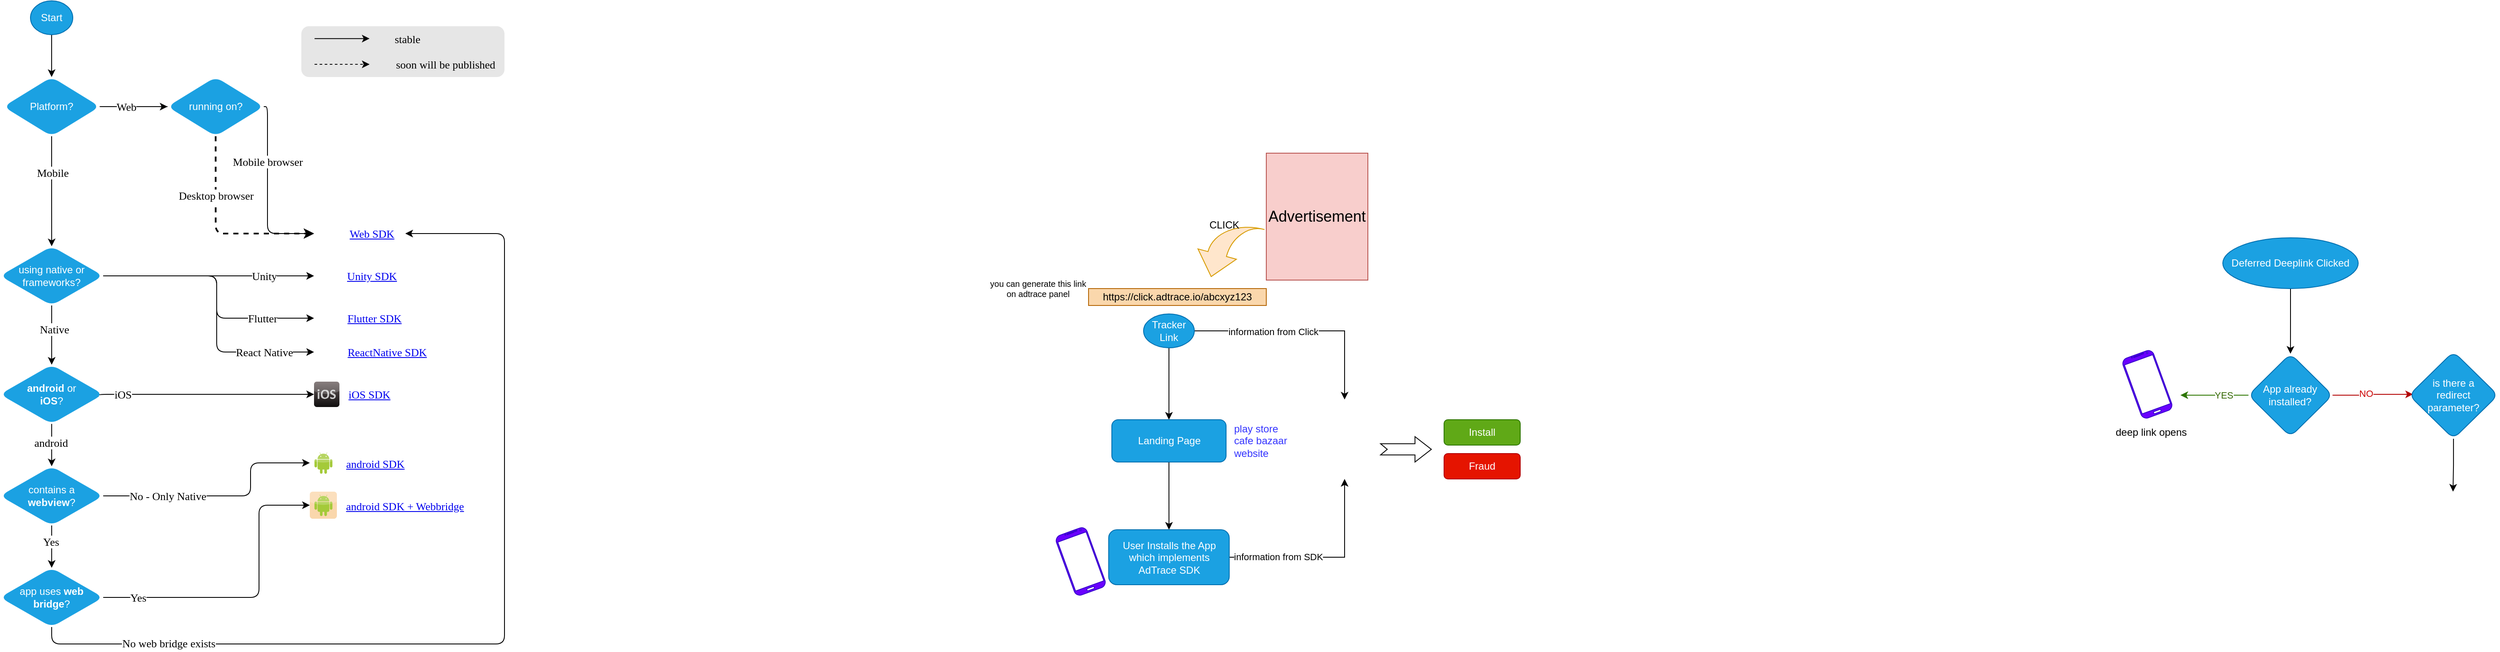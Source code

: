 <mxfile version="20.2.6" type="github">
  <diagram id="rmzOahfYlKzAROvoxuqg" name="Page-1">
    <mxGraphModel dx="1352" dy="767" grid="1" gridSize="10" guides="1" tooltips="1" connect="1" arrows="1" fold="1" page="1" pageScale="1" pageWidth="850" pageHeight="1100" math="0" shadow="0">
      <root>
        <mxCell id="0" />
        <mxCell id="1" parent="0" />
        <mxCell id="IYTiLEhlw6lP6kUkybA1-132" value="" style="rounded=1;whiteSpace=wrap;html=1;sketch=0;fontFamily=Garamond;fontSize=13;fillColor=#E6E6E6;strokeColor=none;" parent="1" vertex="1">
          <mxGeometry x="730" y="110" width="240" height="60" as="geometry" />
        </mxCell>
        <mxCell id="IYTiLEhlw6lP6kUkybA1-131" value="soon will be published" style="text;html=1;align=center;verticalAlign=middle;resizable=0;points=[];autosize=1;strokeColor=none;fillColor=none;fontSize=13;fontFamily=Garamond;" parent="1" vertex="1">
          <mxGeometry x="830" y="140" width="140" height="30" as="geometry" />
        </mxCell>
        <mxCell id="IYTiLEhlw6lP6kUkybA1-4" value="" style="edgeStyle=orthogonalEdgeStyle;rounded=0;orthogonalLoop=1;jettySize=auto;html=1;" parent="1" source="IYTiLEhlw6lP6kUkybA1-2" target="IYTiLEhlw6lP6kUkybA1-3" edge="1">
          <mxGeometry relative="1" as="geometry" />
        </mxCell>
        <mxCell id="IYTiLEhlw6lP6kUkybA1-2" value="Start" style="ellipse;whiteSpace=wrap;html=1;fillColor=#1ba1e2;fontColor=#ffffff;strokeColor=#006EAF;" parent="1" vertex="1">
          <mxGeometry x="410" y="80" width="50" height="40" as="geometry" />
        </mxCell>
        <mxCell id="IYTiLEhlw6lP6kUkybA1-72" value="" style="edgeStyle=orthogonalEdgeStyle;rounded=0;orthogonalLoop=1;jettySize=auto;html=1;fontFamily=Garamond;fontSize=13;" parent="1" source="IYTiLEhlw6lP6kUkybA1-3" target="IYTiLEhlw6lP6kUkybA1-71" edge="1">
          <mxGeometry relative="1" as="geometry" />
        </mxCell>
        <mxCell id="IYTiLEhlw6lP6kUkybA1-75" value="" style="edgeStyle=orthogonalEdgeStyle;rounded=0;orthogonalLoop=1;jettySize=auto;html=1;fontFamily=Garamond;fontSize=13;" parent="1" source="IYTiLEhlw6lP6kUkybA1-3" target="IYTiLEhlw6lP6kUkybA1-74" edge="1">
          <mxGeometry relative="1" as="geometry" />
        </mxCell>
        <mxCell id="IYTiLEhlw6lP6kUkybA1-78" value="Mobile" style="edgeLabel;html=1;align=center;verticalAlign=middle;resizable=0;points=[];fontSize=13;fontFamily=Garamond;" parent="IYTiLEhlw6lP6kUkybA1-75" vertex="1" connectable="0">
          <mxGeometry x="-0.346" y="1" relative="1" as="geometry">
            <mxPoint as="offset" />
          </mxGeometry>
        </mxCell>
        <mxCell id="IYTiLEhlw6lP6kUkybA1-3" value="Platform?" style="rhombus;whiteSpace=wrap;html=1;fillColor=#1ba1e2;strokeColor=none;fontColor=#ffffff;rounded=1;perimeterSpacing=0;spacing=22;" parent="1" vertex="1">
          <mxGeometry x="378.13" y="170" width="113.75" height="70" as="geometry" />
        </mxCell>
        <mxCell id="IYTiLEhlw6lP6kUkybA1-73" value="" style="edgeStyle=orthogonalEdgeStyle;rounded=0;orthogonalLoop=1;jettySize=auto;html=1;fontFamily=Garamond;fontSize=13;endArrow=none;endFill=0;" parent="1" source="IYTiLEhlw6lP6kUkybA1-71" target="IYTiLEhlw6lP6kUkybA1-3" edge="1">
          <mxGeometry relative="1" as="geometry" />
        </mxCell>
        <mxCell id="IYTiLEhlw6lP6kUkybA1-77" value="Web" style="edgeLabel;html=1;align=center;verticalAlign=middle;resizable=0;points=[];fontSize=13;fontFamily=Garamond;" parent="IYTiLEhlw6lP6kUkybA1-73" vertex="1" connectable="0">
          <mxGeometry x="0.241" relative="1" as="geometry">
            <mxPoint as="offset" />
          </mxGeometry>
        </mxCell>
        <mxCell id="IYTiLEhlw6lP6kUkybA1-97" style="edgeStyle=elbowEdgeStyle;rounded=1;orthogonalLoop=1;jettySize=auto;html=1;fontFamily=Garamond;fontSize=13;endArrow=classic;endFill=1;entryX=0;entryY=0.5;entryDx=0;entryDy=0;jumpStyle=none;" parent="1" source="IYTiLEhlw6lP6kUkybA1-71" target="IYTiLEhlw6lP6kUkybA1-93" edge="1">
          <mxGeometry relative="1" as="geometry">
            <mxPoint x="870" y="460" as="targetPoint" />
            <Array as="points">
              <mxPoint x="690" y="300" />
              <mxPoint x="700" y="310" />
              <mxPoint x="800" y="300" />
              <mxPoint x="880" y="360" />
              <mxPoint x="800" y="390" />
              <mxPoint x="800" y="320" />
              <mxPoint x="830" y="290" />
            </Array>
          </mxGeometry>
        </mxCell>
        <mxCell id="IYTiLEhlw6lP6kUkybA1-98" value="Mobile browser" style="edgeLabel;html=1;align=center;verticalAlign=middle;resizable=0;points=[];fontSize=13;fontFamily=Garamond;" parent="IYTiLEhlw6lP6kUkybA1-97" vertex="1" connectable="0">
          <mxGeometry x="-0.853" y="-2" relative="1" as="geometry">
            <mxPoint x="2" y="54" as="offset" />
          </mxGeometry>
        </mxCell>
        <mxCell id="IYTiLEhlw6lP6kUkybA1-99" style="edgeStyle=orthogonalEdgeStyle;rounded=1;jumpStyle=none;orthogonalLoop=1;jettySize=auto;html=1;entryX=0;entryY=0.5;entryDx=0;entryDy=0;fontFamily=Garamond;fontSize=13;endArrow=classic;endFill=1;exitX=0.5;exitY=1;exitDx=0;exitDy=0;dashed=1;jumpSize=6;strokeWidth=2;" parent="1" source="IYTiLEhlw6lP6kUkybA1-71" target="IYTiLEhlw6lP6kUkybA1-93" edge="1">
          <mxGeometry relative="1" as="geometry">
            <Array as="points">
              <mxPoint x="629" y="355" />
            </Array>
          </mxGeometry>
        </mxCell>
        <mxCell id="IYTiLEhlw6lP6kUkybA1-100" value="Desktop browser" style="edgeLabel;html=1;align=center;verticalAlign=middle;resizable=0;points=[];fontSize=13;fontFamily=Garamond;" parent="IYTiLEhlw6lP6kUkybA1-99" vertex="1" connectable="0">
          <mxGeometry x="-0.799" relative="1" as="geometry">
            <mxPoint y="47" as="offset" />
          </mxGeometry>
        </mxCell>
        <mxCell id="IYTiLEhlw6lP6kUkybA1-71" value="running on?" style="rhombus;whiteSpace=wrap;html=1;fillColor=#1ba1e2;strokeColor=none;fontColor=#ffffff;rounded=1;perimeterSpacing=0;spacing=22;" parent="1" vertex="1">
          <mxGeometry x="571.88" y="170" width="113.75" height="70" as="geometry" />
        </mxCell>
        <mxCell id="IYTiLEhlw6lP6kUkybA1-102" value="" style="edgeStyle=orthogonalEdgeStyle;rounded=1;jumpStyle=none;jumpSize=6;orthogonalLoop=1;jettySize=auto;html=1;fontFamily=Garamond;fontSize=13;endArrow=classic;endFill=1;strokeWidth=1;" parent="1" source="IYTiLEhlw6lP6kUkybA1-74" target="IYTiLEhlw6lP6kUkybA1-101" edge="1">
          <mxGeometry relative="1" as="geometry" />
        </mxCell>
        <mxCell id="IYTiLEhlw6lP6kUkybA1-103" value="Native" style="edgeLabel;html=1;align=center;verticalAlign=middle;resizable=0;points=[];fontSize=13;fontFamily=Garamond;" parent="IYTiLEhlw6lP6kUkybA1-102" vertex="1" connectable="0">
          <mxGeometry x="-0.206" y="3" relative="1" as="geometry">
            <mxPoint as="offset" />
          </mxGeometry>
        </mxCell>
        <mxCell id="IYTiLEhlw6lP6kUkybA1-104" style="edgeStyle=orthogonalEdgeStyle;rounded=1;jumpStyle=none;jumpSize=6;orthogonalLoop=1;jettySize=auto;html=1;fontFamily=Garamond;fontSize=13;endArrow=classic;endFill=1;strokeWidth=1;entryX=0;entryY=0.5;entryDx=0;entryDy=0;" parent="1" source="IYTiLEhlw6lP6kUkybA1-74" target="IYTiLEhlw6lP6kUkybA1-62" edge="1">
          <mxGeometry relative="1" as="geometry">
            <mxPoint x="710" y="380" as="targetPoint" />
            <Array as="points">
              <mxPoint x="730" y="405" />
              <mxPoint x="730" y="405" />
            </Array>
          </mxGeometry>
        </mxCell>
        <mxCell id="IYTiLEhlw6lP6kUkybA1-108" value="Unity" style="edgeLabel;html=1;align=center;verticalAlign=middle;resizable=0;points=[];fontSize=13;fontFamily=Garamond;" parent="IYTiLEhlw6lP6kUkybA1-104" vertex="1" connectable="0">
          <mxGeometry x="0.409" relative="1" as="geometry">
            <mxPoint x="14" as="offset" />
          </mxGeometry>
        </mxCell>
        <mxCell id="IYTiLEhlw6lP6kUkybA1-106" style="edgeStyle=orthogonalEdgeStyle;rounded=1;jumpStyle=none;jumpSize=6;orthogonalLoop=1;jettySize=auto;html=1;entryX=0;entryY=0.5;entryDx=0;entryDy=0;fontFamily=Garamond;fontSize=13;endArrow=classic;endFill=1;strokeWidth=1;" parent="1" source="IYTiLEhlw6lP6kUkybA1-74" target="IYTiLEhlw6lP6kUkybA1-63" edge="1">
          <mxGeometry relative="1" as="geometry">
            <Array as="points">
              <mxPoint x="630" y="405" />
              <mxPoint x="630" y="455" />
            </Array>
          </mxGeometry>
        </mxCell>
        <mxCell id="IYTiLEhlw6lP6kUkybA1-109" value="Flutter" style="edgeLabel;html=1;align=center;verticalAlign=middle;resizable=0;points=[];fontSize=13;fontFamily=Garamond;" parent="IYTiLEhlw6lP6kUkybA1-106" vertex="1" connectable="0">
          <mxGeometry x="0.46" y="-3" relative="1" as="geometry">
            <mxPoint x="19" y="-3" as="offset" />
          </mxGeometry>
        </mxCell>
        <mxCell id="IYTiLEhlw6lP6kUkybA1-107" style="edgeStyle=orthogonalEdgeStyle;rounded=1;jumpStyle=none;jumpSize=6;orthogonalLoop=1;jettySize=auto;html=1;entryX=0;entryY=0.5;entryDx=0;entryDy=0;fontFamily=Garamond;fontSize=13;endArrow=classic;endFill=1;strokeWidth=1;" parent="1" source="IYTiLEhlw6lP6kUkybA1-74" target="IYTiLEhlw6lP6kUkybA1-65" edge="1">
          <mxGeometry relative="1" as="geometry">
            <Array as="points">
              <mxPoint x="630" y="405" />
              <mxPoint x="630" y="495" />
            </Array>
          </mxGeometry>
        </mxCell>
        <mxCell id="IYTiLEhlw6lP6kUkybA1-110" value="React Native" style="edgeLabel;html=1;align=center;verticalAlign=middle;resizable=0;points=[];fontSize=13;fontFamily=Garamond;" parent="IYTiLEhlw6lP6kUkybA1-107" vertex="1" connectable="0">
          <mxGeometry x="0.498" y="4" relative="1" as="geometry">
            <mxPoint x="26" y="4" as="offset" />
          </mxGeometry>
        </mxCell>
        <mxCell id="IYTiLEhlw6lP6kUkybA1-74" value="using native or frameworks?" style="rhombus;whiteSpace=wrap;html=1;fillColor=#1ba1e2;strokeColor=none;fontColor=#ffffff;rounded=1;perimeterSpacing=0;spacing=22;" parent="1" vertex="1">
          <mxGeometry x="374.07" y="370" width="121.88" height="70" as="geometry" />
        </mxCell>
        <mxCell id="IYTiLEhlw6lP6kUkybA1-80" value="" style="group" parent="1" vertex="1" connectable="0">
          <mxGeometry x="740" y="610" width="122" height="32" as="geometry" />
        </mxCell>
        <mxCell id="IYTiLEhlw6lP6kUkybA1-67" value="" style="dashed=0;outlineConnect=0;html=1;align=center;labelPosition=center;verticalLabelPosition=bottom;verticalAlign=top;shape=mxgraph.webicons.android;" parent="IYTiLEhlw6lP6kUkybA1-80" vertex="1">
          <mxGeometry width="32" height="32" as="geometry" />
        </mxCell>
        <mxCell id="IYTiLEhlw6lP6kUkybA1-79" value="&lt;a href=&quot;https://github.com/adtrace/adtrace_sdk_android&quot;&gt;android SDK&lt;br&gt;&lt;/a&gt;" style="text;html=1;align=center;verticalAlign=middle;resizable=0;points=[];autosize=1;strokeColor=none;fillColor=none;fontSize=13;fontFamily=Garamond;" parent="IYTiLEhlw6lP6kUkybA1-80" vertex="1">
          <mxGeometry x="32" y="2" width="90" height="30" as="geometry" />
        </mxCell>
        <mxCell id="IYTiLEhlw6lP6kUkybA1-81" value="" style="group" parent="1" vertex="1" connectable="0">
          <mxGeometry x="740" y="660" width="157" height="32" as="geometry" />
        </mxCell>
        <mxCell id="IYTiLEhlw6lP6kUkybA1-82" value="" style="dashed=0;outlineConnect=0;html=1;align=center;labelPosition=center;verticalLabelPosition=bottom;verticalAlign=top;shape=mxgraph.webicons.android;fillColor=#fad7ac;strokeColor=#b46504;" parent="IYTiLEhlw6lP6kUkybA1-81" vertex="1">
          <mxGeometry width="32" height="32" as="geometry" />
        </mxCell>
        <mxCell id="IYTiLEhlw6lP6kUkybA1-83" value="&lt;a href=&quot;https://github.com/adtrace/adtrace_sdk_android&quot;&gt;android SDK + Webbridge&lt;br&gt;&lt;/a&gt;" style="text;html=1;align=center;verticalAlign=middle;resizable=0;points=[];autosize=1;strokeColor=none;fillColor=none;fontSize=13;fontFamily=Garamond;" parent="IYTiLEhlw6lP6kUkybA1-81" vertex="1">
          <mxGeometry x="32" y="2" width="160" height="30" as="geometry" />
        </mxCell>
        <mxCell id="IYTiLEhlw6lP6kUkybA1-86" value="" style="group" parent="1" vertex="1" connectable="0">
          <mxGeometry x="745" y="530" width="100" height="30" as="geometry" />
        </mxCell>
        <mxCell id="IYTiLEhlw6lP6kUkybA1-66" value="" style="dashed=0;outlineConnect=0;html=1;align=center;labelPosition=center;verticalLabelPosition=bottom;verticalAlign=top;shape=mxgraph.webicons.ios;fillColor=#695D5D;gradientColor=#100E0E" parent="IYTiLEhlw6lP6kUkybA1-86" vertex="1">
          <mxGeometry width="30" height="30" as="geometry" />
        </mxCell>
        <mxCell id="IYTiLEhlw6lP6kUkybA1-85" value="&lt;a href=&quot;https://github.com/adtrace/adtrace_sdk_iOS&quot;&gt;iOS SDK&lt;/a&gt;" style="text;html=1;align=center;verticalAlign=middle;resizable=0;points=[];autosize=1;strokeColor=none;fillColor=none;fontSize=13;fontFamily=Garamond;" parent="IYTiLEhlw6lP6kUkybA1-86" vertex="1">
          <mxGeometry x="30" width="70" height="30" as="geometry" />
        </mxCell>
        <mxCell id="IYTiLEhlw6lP6kUkybA1-90" value="" style="group" parent="1" vertex="1" connectable="0">
          <mxGeometry x="745" y="390" width="107.83" height="30" as="geometry" />
        </mxCell>
        <mxCell id="IYTiLEhlw6lP6kUkybA1-62" value="" style="shape=image;verticalLabelPosition=bottom;labelBackgroundColor=default;verticalAlign=top;aspect=fixed;imageAspect=0;image=https://upload.wikimedia.org/wikipedia/commons/thumb/1/19/Unity_Technologies_logo.svg/2560px-Unity_Technologies_logo.svg.png;sketch=0;clipPath=inset(0% 61.33% 2.75% 0%);" parent="IYTiLEhlw6lP6kUkybA1-90" vertex="1">
          <mxGeometry width="32.83" height="30" as="geometry" />
        </mxCell>
        <mxCell id="IYTiLEhlw6lP6kUkybA1-87" value="&lt;a href=&quot;https://github.com/adtrace/adtrace_sdk_unity&quot;&gt;Unity SDK&lt;/a&gt;" style="text;html=1;align=center;verticalAlign=middle;resizable=0;points=[];autosize=1;strokeColor=none;fillColor=none;fontSize=13;fontFamily=Garamond;" parent="IYTiLEhlw6lP6kUkybA1-90" vertex="1">
          <mxGeometry x="27.83" width="80" height="30" as="geometry" />
        </mxCell>
        <mxCell id="IYTiLEhlw6lP6kUkybA1-91" value="" style="group" parent="1" vertex="1" connectable="0">
          <mxGeometry x="745" y="480" width="145.63" height="30" as="geometry" />
        </mxCell>
        <mxCell id="IYTiLEhlw6lP6kUkybA1-65" value="" style="shape=image;verticalLabelPosition=bottom;labelBackgroundColor=default;verticalAlign=top;aspect=fixed;imageAspect=0;image=https://www.pngitem.com/pimgs/m/514-5142665_react-native-transparent-react-native-logo-png-png.png;clipPath=inset(2.17% 67% 0% 2.67%);" parent="IYTiLEhlw6lP6kUkybA1-91" vertex="1">
          <mxGeometry width="30.33" height="30" as="geometry" />
        </mxCell>
        <mxCell id="IYTiLEhlw6lP6kUkybA1-89" value="&lt;a href=&quot;https://github.com/adtrace/adtrace_sdk_react_native&quot;&gt;ReactNative SDK&lt;/a&gt;" style="text;html=1;align=center;verticalAlign=middle;resizable=0;points=[];autosize=1;strokeColor=none;fillColor=none;fontSize=13;fontFamily=Garamond;" parent="IYTiLEhlw6lP6kUkybA1-91" vertex="1">
          <mxGeometry x="25.63" width="120" height="30" as="geometry" />
        </mxCell>
        <mxCell id="IYTiLEhlw6lP6kUkybA1-92" value="" style="group" parent="1" vertex="1" connectable="0">
          <mxGeometry x="745" y="440" width="115.63" height="30" as="geometry" />
        </mxCell>
        <mxCell id="IYTiLEhlw6lP6kUkybA1-63" value="" style="shape=image;verticalLabelPosition=bottom;labelBackgroundColor=default;verticalAlign=top;aspect=fixed;imageAspect=0;image=https://upload.wikimedia.org/wikipedia/commons/thumb/4/44/Google-flutter-logo.svg/2560px-Google-flutter-logo.svg.png;clipPath=inset(0% 71% 0% 0%);" parent="IYTiLEhlw6lP6kUkybA1-92" vertex="1">
          <mxGeometry width="30.35" height="30" as="geometry" />
        </mxCell>
        <mxCell id="IYTiLEhlw6lP6kUkybA1-88" value="&lt;a href=&quot;https://github.com/adtrace/adtrace_sdk_flutter&quot;&gt;Flutter SDK&lt;/a&gt;" style="text;html=1;align=center;verticalAlign=middle;resizable=0;points=[];autosize=1;strokeColor=none;fillColor=none;fontSize=13;fontFamily=Garamond;" parent="IYTiLEhlw6lP6kUkybA1-92" vertex="1">
          <mxGeometry x="25.63" width="90" height="30" as="geometry" />
        </mxCell>
        <mxCell id="IYTiLEhlw6lP6kUkybA1-95" value="" style="group" parent="1" vertex="1" connectable="0">
          <mxGeometry x="745" y="340" width="107.83" height="30" as="geometry" />
        </mxCell>
        <mxCell id="IYTiLEhlw6lP6kUkybA1-93" value="" style="shape=image;verticalLabelPosition=bottom;labelBackgroundColor=default;verticalAlign=top;aspect=fixed;imageAspect=0;image=https://www.kindpng.com/picc/m/379-3793754_world-wide-web-icon-website-logo-vector-free.png;" parent="IYTiLEhlw6lP6kUkybA1-95" vertex="1">
          <mxGeometry y="2.5" width="29.88" height="25" as="geometry" />
        </mxCell>
        <mxCell id="IYTiLEhlw6lP6kUkybA1-94" value="&lt;a href=&quot;https://github.com/adtrace/adtrace_sdk_web&quot;&gt;Web SDK&lt;/a&gt;" style="text;html=1;align=center;verticalAlign=middle;resizable=0;points=[];autosize=1;strokeColor=none;fillColor=none;fontSize=13;fontFamily=Garamond;" parent="IYTiLEhlw6lP6kUkybA1-95" vertex="1">
          <mxGeometry x="27.83" width="80" height="30" as="geometry" />
        </mxCell>
        <mxCell id="IYTiLEhlw6lP6kUkybA1-112" style="edgeStyle=orthogonalEdgeStyle;rounded=1;jumpStyle=none;jumpSize=6;orthogonalLoop=1;jettySize=auto;html=1;fontFamily=Garamond;fontSize=13;endArrow=classic;endFill=1;strokeWidth=1;exitX=0.951;exitY=0.543;exitDx=0;exitDy=0;exitPerimeter=0;" parent="1" source="IYTiLEhlw6lP6kUkybA1-101" target="IYTiLEhlw6lP6kUkybA1-66" edge="1">
          <mxGeometry relative="1" as="geometry">
            <mxPoint x="940" y="500" as="targetPoint" />
            <Array as="points">
              <mxPoint x="490" y="545" />
            </Array>
          </mxGeometry>
        </mxCell>
        <mxCell id="IYTiLEhlw6lP6kUkybA1-114" value="iOS" style="edgeLabel;html=1;align=center;verticalAlign=middle;resizable=0;points=[];fontSize=13;fontFamily=Garamond;" parent="IYTiLEhlw6lP6kUkybA1-112" vertex="1" connectable="0">
          <mxGeometry x="-0.897" y="2" relative="1" as="geometry">
            <mxPoint x="18" y="2" as="offset" />
          </mxGeometry>
        </mxCell>
        <mxCell id="IYTiLEhlw6lP6kUkybA1-116" value="" style="edgeStyle=orthogonalEdgeStyle;rounded=1;jumpStyle=none;jumpSize=6;orthogonalLoop=1;jettySize=auto;html=1;fontFamily=Garamond;fontSize=13;endArrow=classic;endFill=1;strokeWidth=1;" parent="1" source="IYTiLEhlw6lP6kUkybA1-101" target="IYTiLEhlw6lP6kUkybA1-115" edge="1">
          <mxGeometry relative="1" as="geometry" />
        </mxCell>
        <mxCell id="IYTiLEhlw6lP6kUkybA1-117" value="android" style="edgeLabel;html=1;align=center;verticalAlign=middle;resizable=0;points=[];fontSize=13;fontFamily=Garamond;" parent="IYTiLEhlw6lP6kUkybA1-116" vertex="1" connectable="0">
          <mxGeometry x="-0.142" y="-1" relative="1" as="geometry">
            <mxPoint as="offset" />
          </mxGeometry>
        </mxCell>
        <mxCell id="IYTiLEhlw6lP6kUkybA1-101" value="&lt;b&gt;android&lt;/b&gt; or &lt;b&gt;iOS&lt;/b&gt;?" style="rhombus;whiteSpace=wrap;html=1;fillColor=#1ba1e2;strokeColor=none;fontColor=#ffffff;rounded=1;perimeterSpacing=0;spacing=22;" parent="1" vertex="1">
          <mxGeometry x="374.06" y="510" width="121.88" height="70" as="geometry" />
        </mxCell>
        <mxCell id="IYTiLEhlw6lP6kUkybA1-119" value="" style="edgeStyle=orthogonalEdgeStyle;rounded=1;jumpStyle=none;jumpSize=6;orthogonalLoop=1;jettySize=auto;html=1;fontFamily=Garamond;fontSize=13;endArrow=classic;endFill=1;strokeWidth=1;" parent="1" source="IYTiLEhlw6lP6kUkybA1-115" target="IYTiLEhlw6lP6kUkybA1-118" edge="1">
          <mxGeometry relative="1" as="geometry" />
        </mxCell>
        <mxCell id="IYTiLEhlw6lP6kUkybA1-122" value="Yes" style="edgeLabel;html=1;align=center;verticalAlign=middle;resizable=0;points=[];fontSize=13;fontFamily=Garamond;" parent="IYTiLEhlw6lP6kUkybA1-119" vertex="1" connectable="0">
          <mxGeometry x="-0.249" y="-1" relative="1" as="geometry">
            <mxPoint as="offset" />
          </mxGeometry>
        </mxCell>
        <mxCell id="IYTiLEhlw6lP6kUkybA1-120" style="edgeStyle=orthogonalEdgeStyle;rounded=1;jumpStyle=none;jumpSize=6;orthogonalLoop=1;jettySize=auto;html=1;fontFamily=Garamond;fontSize=13;endArrow=classic;endFill=1;strokeWidth=1;" parent="1" source="IYTiLEhlw6lP6kUkybA1-115" target="IYTiLEhlw6lP6kUkybA1-67" edge="1">
          <mxGeometry relative="1" as="geometry">
            <Array as="points">
              <mxPoint x="670" y="665" />
              <mxPoint x="670" y="626" />
            </Array>
          </mxGeometry>
        </mxCell>
        <mxCell id="IYTiLEhlw6lP6kUkybA1-121" value="No - Only Native" style="edgeLabel;html=1;align=center;verticalAlign=middle;resizable=0;points=[];fontSize=13;fontFamily=Garamond;" parent="IYTiLEhlw6lP6kUkybA1-120" vertex="1" connectable="0">
          <mxGeometry x="-0.477" y="-3" relative="1" as="geometry">
            <mxPoint x="2" y="-3" as="offset" />
          </mxGeometry>
        </mxCell>
        <mxCell id="IYTiLEhlw6lP6kUkybA1-115" value="contains a &lt;b&gt;webview&lt;/b&gt;?" style="rhombus;whiteSpace=wrap;html=1;fillColor=#1ba1e2;strokeColor=none;fontColor=#ffffff;rounded=1;perimeterSpacing=0;spacing=22;" parent="1" vertex="1">
          <mxGeometry x="374.06" y="630" width="121.88" height="70" as="geometry" />
        </mxCell>
        <mxCell id="IYTiLEhlw6lP6kUkybA1-123" style="edgeStyle=orthogonalEdgeStyle;rounded=1;jumpStyle=none;jumpSize=6;orthogonalLoop=1;jettySize=auto;html=1;fontFamily=Garamond;fontSize=13;endArrow=classic;endFill=1;strokeWidth=1;" parent="1" source="IYTiLEhlw6lP6kUkybA1-118" target="IYTiLEhlw6lP6kUkybA1-82" edge="1">
          <mxGeometry relative="1" as="geometry">
            <mxPoint x="700" y="670" as="targetPoint" />
            <Array as="points">
              <mxPoint x="680" y="785" />
              <mxPoint x="680" y="676" />
            </Array>
          </mxGeometry>
        </mxCell>
        <mxCell id="IYTiLEhlw6lP6kUkybA1-124" value="Yes " style="edgeLabel;html=1;align=center;verticalAlign=middle;resizable=0;points=[];fontSize=13;fontFamily=Garamond;" parent="IYTiLEhlw6lP6kUkybA1-123" vertex="1" connectable="0">
          <mxGeometry x="-0.768" y="-3" relative="1" as="geometry">
            <mxPoint y="-3" as="offset" />
          </mxGeometry>
        </mxCell>
        <mxCell id="IYTiLEhlw6lP6kUkybA1-126" value="" style="edgeStyle=orthogonalEdgeStyle;rounded=1;jumpStyle=none;jumpSize=6;orthogonalLoop=1;jettySize=auto;html=1;fontFamily=Garamond;fontSize=13;endArrow=classic;endFill=1;strokeWidth=1;" parent="1" source="IYTiLEhlw6lP6kUkybA1-118" target="IYTiLEhlw6lP6kUkybA1-94" edge="1">
          <mxGeometry relative="1" as="geometry">
            <mxPoint x="920" y="360" as="targetPoint" />
            <Array as="points">
              <mxPoint x="435" y="840" />
              <mxPoint x="970" y="840" />
              <mxPoint x="970" y="355" />
            </Array>
          </mxGeometry>
        </mxCell>
        <mxCell id="IYTiLEhlw6lP6kUkybA1-127" value="No web bridge exists" style="edgeLabel;html=1;align=center;verticalAlign=middle;resizable=0;points=[];fontSize=13;fontFamily=Garamond;" parent="IYTiLEhlw6lP6kUkybA1-126" vertex="1" connectable="0">
          <mxGeometry x="-0.204" y="1" relative="1" as="geometry">
            <mxPoint x="-303" as="offset" />
          </mxGeometry>
        </mxCell>
        <mxCell id="IYTiLEhlw6lP6kUkybA1-118" value="app uses &lt;b&gt;web bridge&lt;/b&gt;?" style="rhombus;whiteSpace=wrap;html=1;fillColor=#1ba1e2;strokeColor=none;fontColor=#ffffff;rounded=1;perimeterSpacing=0;spacing=22;" parent="1" vertex="1">
          <mxGeometry x="374.06" y="750" width="121.88" height="70" as="geometry" />
        </mxCell>
        <mxCell id="IYTiLEhlw6lP6kUkybA1-128" value="" style="endArrow=classic;html=1;rounded=1;fontFamily=Garamond;fontSize=13;strokeWidth=1;jumpStyle=none;jumpSize=6;" parent="1" edge="1">
          <mxGeometry width="50" height="50" relative="1" as="geometry">
            <mxPoint x="745.63" y="124.57" as="sourcePoint" />
            <mxPoint x="810.63" y="124.57" as="targetPoint" />
          </mxGeometry>
        </mxCell>
        <mxCell id="IYTiLEhlw6lP6kUkybA1-129" value="" style="endArrow=classic;html=1;rounded=1;fontFamily=Garamond;fontSize=13;strokeWidth=1;jumpStyle=none;jumpSize=6;dashed=1;" parent="1" edge="1">
          <mxGeometry width="50" height="50" relative="1" as="geometry">
            <mxPoint x="745.63" y="155" as="sourcePoint" />
            <mxPoint x="810.63" y="155" as="targetPoint" />
          </mxGeometry>
        </mxCell>
        <mxCell id="IYTiLEhlw6lP6kUkybA1-130" value="stable" style="text;html=1;align=center;verticalAlign=middle;resizable=0;points=[];autosize=1;strokeColor=none;fillColor=none;fontSize=13;fontFamily=Garamond;" parent="1" vertex="1">
          <mxGeometry x="830" y="110" width="50" height="30" as="geometry" />
        </mxCell>
        <mxCell id="uBe8A7_YN0csv0diV8aF-10" value="" style="edgeStyle=orthogonalEdgeStyle;rounded=0;orthogonalLoop=1;jettySize=auto;html=1;" parent="1" source="uBe8A7_YN0csv0diV8aF-1" target="uBe8A7_YN0csv0diV8aF-9" edge="1">
          <mxGeometry relative="1" as="geometry" />
        </mxCell>
        <mxCell id="uBe8A7_YN0csv0diV8aF-16" style="edgeStyle=orthogonalEdgeStyle;rounded=0;orthogonalLoop=1;jettySize=auto;html=1;fontColor=#3333FF;" parent="1" source="uBe8A7_YN0csv0diV8aF-1" target="uBe8A7_YN0csv0diV8aF-14" edge="1">
          <mxGeometry relative="1" as="geometry" />
        </mxCell>
        <mxCell id="uBe8A7_YN0csv0diV8aF-17" value="information from Click" style="edgeLabel;html=1;align=center;verticalAlign=middle;resizable=0;points=[];fontColor=#000000;" parent="uBe8A7_YN0csv0diV8aF-16" vertex="1" connectable="0">
          <mxGeometry x="-0.282" y="-1" relative="1" as="geometry">
            <mxPoint as="offset" />
          </mxGeometry>
        </mxCell>
        <mxCell id="uBe8A7_YN0csv0diV8aF-1" value="Tracker Link" style="ellipse;whiteSpace=wrap;html=1;fillColor=#1ba1e2;fontColor=#ffffff;strokeColor=#006EAF;" parent="1" vertex="1">
          <mxGeometry x="1725" y="450" width="60" height="40" as="geometry" />
        </mxCell>
        <mxCell id="uBe8A7_YN0csv0diV8aF-3" value="&lt;font style=&quot;font-size: 18px;&quot;&gt;Advertisement&lt;/font&gt;" style="rounded=0;whiteSpace=wrap;html=1;fillColor=#f8cecc;strokeColor=#b85450;" parent="1" vertex="1">
          <mxGeometry x="1870" y="260" width="120" height="150" as="geometry" />
        </mxCell>
        <mxCell id="uBe8A7_YN0csv0diV8aF-4" value="https://click.adtrace.io/abcxyz123" style="text;html=1;fillColor=#fad7ac;align=center;verticalAlign=middle;whiteSpace=wrap;rounded=0;strokeColor=#b46504;" parent="1" vertex="1">
          <mxGeometry x="1660" y="420" width="210" height="20" as="geometry" />
        </mxCell>
        <mxCell id="uBe8A7_YN0csv0diV8aF-5" value="" style="html=1;shadow=0;dashed=0;align=center;verticalAlign=middle;shape=mxgraph.arrows2.jumpInArrow;dy=11.27;dx=27.54;arrowHead=47.07;rotation=-75;fillColor=#ffe6cc;strokeColor=#d79b00;flipH=1;" parent="1" vertex="1">
          <mxGeometry x="1790" y="340" width="70" height="70" as="geometry" />
        </mxCell>
        <mxCell id="uBe8A7_YN0csv0diV8aF-6" value="CLICK" style="text;html=1;align=center;verticalAlign=middle;resizable=0;points=[];autosize=1;strokeColor=none;fillColor=none;" parent="1" vertex="1">
          <mxGeometry x="1790" y="330" width="60" height="30" as="geometry" />
        </mxCell>
        <mxCell id="uBe8A7_YN0csv0diV8aF-13" value="" style="edgeStyle=orthogonalEdgeStyle;rounded=0;orthogonalLoop=1;jettySize=auto;html=1;fontColor=#3333FF;" parent="1" source="uBe8A7_YN0csv0diV8aF-9" target="uBe8A7_YN0csv0diV8aF-12" edge="1">
          <mxGeometry relative="1" as="geometry" />
        </mxCell>
        <mxCell id="uBe8A7_YN0csv0diV8aF-9" value="Landing Page" style="rounded=1;whiteSpace=wrap;html=1;fillColor=#1ba1e2;strokeColor=#006EAF;fontColor=#ffffff;" parent="1" vertex="1">
          <mxGeometry x="1687.5" y="575" width="135" height="50" as="geometry" />
        </mxCell>
        <mxCell id="uBe8A7_YN0csv0diV8aF-11" value="&lt;div&gt;play store&lt;/div&gt;&lt;div&gt;cafe bazaar&lt;/div&gt;&lt;div&gt;website&lt;br&gt;&lt;/div&gt;" style="text;html=1;strokeColor=none;fillColor=none;align=left;verticalAlign=middle;whiteSpace=wrap;rounded=0;fontColor=#3333FF;" parent="1" vertex="1">
          <mxGeometry x="1830" y="570" width="77.5" height="60" as="geometry" />
        </mxCell>
        <mxCell id="uBe8A7_YN0csv0diV8aF-15" style="edgeStyle=orthogonalEdgeStyle;rounded=0;orthogonalLoop=1;jettySize=auto;html=1;fontColor=#3333FF;" parent="1" source="uBe8A7_YN0csv0diV8aF-12" target="uBe8A7_YN0csv0diV8aF-14" edge="1">
          <mxGeometry relative="1" as="geometry" />
        </mxCell>
        <mxCell id="uBe8A7_YN0csv0diV8aF-18" value="information from SDK" style="edgeLabel;html=1;align=center;verticalAlign=middle;resizable=0;points=[];fontColor=#000000;" parent="uBe8A7_YN0csv0diV8aF-15" vertex="1" connectable="0">
          <mxGeometry x="-0.503" y="1" relative="1" as="geometry">
            <mxPoint as="offset" />
          </mxGeometry>
        </mxCell>
        <mxCell id="uBe8A7_YN0csv0diV8aF-12" value="User Installs the App which implements AdTrace SDK" style="rounded=1;whiteSpace=wrap;html=1;fillColor=#1ba1e2;strokeColor=#006EAF;fontColor=#ffffff;" parent="1" vertex="1">
          <mxGeometry x="1683.75" y="705" width="142.5" height="65" as="geometry" />
        </mxCell>
        <mxCell id="uBe8A7_YN0csv0diV8aF-14" value="" style="shape=image;verticalLabelPosition=bottom;labelBackgroundColor=default;verticalAlign=top;aspect=fixed;imageAspect=0;image=https://adtrace.io/en/wp-content/uploads/2019/02/logo.png;" parent="1" vertex="1">
          <mxGeometry x="1920" y="551.16" width="85" height="93.84" as="geometry" />
        </mxCell>
        <mxCell id="uBe8A7_YN0csv0diV8aF-21" value="Install" style="rounded=1;whiteSpace=wrap;html=1;labelBackgroundColor=none;fontColor=#ffffff;fillColor=#60a917;strokeColor=#2D7600;" parent="1" vertex="1">
          <mxGeometry x="2080" y="575" width="90" height="30" as="geometry" />
        </mxCell>
        <mxCell id="uBe8A7_YN0csv0diV8aF-22" value="Fraud" style="rounded=1;whiteSpace=wrap;html=1;labelBackgroundColor=none;fontColor=#ffffff;fillColor=#e51400;strokeColor=#B20000;" parent="1" vertex="1">
          <mxGeometry x="2080" y="615" width="90" height="30" as="geometry" />
        </mxCell>
        <mxCell id="uBe8A7_YN0csv0diV8aF-24" value="" style="html=1;shadow=0;dashed=0;align=center;verticalAlign=middle;shape=mxgraph.arrows2.arrow;dy=0.56;dx=19.33;notch=7.9;labelBackgroundColor=none;fontColor=#FFFFFF;" parent="1" vertex="1">
          <mxGeometry x="2005" y="595" width="60" height="30" as="geometry" />
        </mxCell>
        <mxCell id="uBe8A7_YN0csv0diV8aF-25" value="" style="verticalLabelPosition=bottom;verticalAlign=top;html=1;shadow=0;dashed=0;strokeWidth=1;shape=mxgraph.android.phone2;strokeColor=#3700CC;labelBackgroundColor=none;fontColor=#ffffff;fillColor=#6a00ff;rotation=-20;" parent="1" vertex="1">
          <mxGeometry x="1631.54" y="705" width="38.46" height="75" as="geometry" />
        </mxCell>
        <mxCell id="uBe8A7_YN0csv0diV8aF-26" value="" style="shape=image;verticalLabelPosition=bottom;labelBackgroundColor=default;verticalAlign=top;aspect=fixed;imageAspect=0;image=https://adtrace.io/en/wp-content/uploads/2019/02/logo.png;rotation=-15;" parent="1" vertex="1">
          <mxGeometry x="1639.97" y="730.58" width="21.59" height="23.84" as="geometry" />
        </mxCell>
        <mxCell id="uBe8A7_YN0csv0diV8aF-27" value="&lt;div style=&quot;font-size: 10px;&quot;&gt;you can generate this link&lt;/div&gt;&lt;div style=&quot;font-size: 10px;&quot;&gt;on adtrace panel&lt;br style=&quot;font-size: 10px;&quot;&gt;&lt;/div&gt;" style="text;html=1;align=center;verticalAlign=middle;resizable=0;points=[];autosize=1;strokeColor=none;fillColor=none;fontSize=10;fontColor=#000000;" parent="1" vertex="1">
          <mxGeometry x="1530" y="400" width="140" height="40" as="geometry" />
        </mxCell>
        <mxCell id="CXQBt-8lq9H0jtSkenaj-4" value="" style="edgeStyle=orthogonalEdgeStyle;rounded=0;orthogonalLoop=1;jettySize=auto;html=1;" edge="1" parent="1" source="CXQBt-8lq9H0jtSkenaj-2" target="CXQBt-8lq9H0jtSkenaj-3">
          <mxGeometry relative="1" as="geometry" />
        </mxCell>
        <mxCell id="CXQBt-8lq9H0jtSkenaj-2" value="Deferred Deeplink Clicked" style="ellipse;whiteSpace=wrap;html=1;fillColor=#1ba1e2;fontColor=#ffffff;strokeColor=#006EAF;" vertex="1" parent="1">
          <mxGeometry x="3000" y="360" width="160" height="60" as="geometry" />
        </mxCell>
        <mxCell id="CXQBt-8lq9H0jtSkenaj-8" value="" style="edgeStyle=orthogonalEdgeStyle;rounded=0;orthogonalLoop=1;jettySize=auto;html=1;fontColor=#FF0000;fillColor=#60a917;strokeColor=#2D7600;" edge="1" parent="1" source="CXQBt-8lq9H0jtSkenaj-3">
          <mxGeometry relative="1" as="geometry">
            <mxPoint x="2950" y="546" as="targetPoint" />
            <Array as="points">
              <mxPoint x="2970" y="546" />
              <mxPoint x="2970" y="546" />
            </Array>
          </mxGeometry>
        </mxCell>
        <mxCell id="CXQBt-8lq9H0jtSkenaj-12" value="YES" style="edgeLabel;html=1;align=center;verticalAlign=middle;resizable=0;points=[];fontColor=#336600;" vertex="1" connectable="0" parent="CXQBt-8lq9H0jtSkenaj-8">
          <mxGeometry x="-0.101" relative="1" as="geometry">
            <mxPoint x="6" as="offset" />
          </mxGeometry>
        </mxCell>
        <mxCell id="CXQBt-8lq9H0jtSkenaj-16" value="" style="edgeStyle=orthogonalEdgeStyle;rounded=0;orthogonalLoop=1;jettySize=auto;html=1;fontColor=#FF0000;fillColor=#e51400;strokeColor=#B20000;entryX=0.045;entryY=0.49;entryDx=0;entryDy=0;entryPerimeter=0;" edge="1" parent="1" source="CXQBt-8lq9H0jtSkenaj-3" target="CXQBt-8lq9H0jtSkenaj-15">
          <mxGeometry relative="1" as="geometry">
            <mxPoint x="3210" y="546" as="targetPoint" />
          </mxGeometry>
        </mxCell>
        <mxCell id="CXQBt-8lq9H0jtSkenaj-18" value="NO" style="edgeLabel;html=1;align=center;verticalAlign=middle;resizable=0;points=[];fontColor=#CC0000;" vertex="1" connectable="0" parent="CXQBt-8lq9H0jtSkenaj-16">
          <mxGeometry x="-0.173" y="2" relative="1" as="geometry">
            <mxPoint as="offset" />
          </mxGeometry>
        </mxCell>
        <mxCell id="CXQBt-8lq9H0jtSkenaj-3" value="App already installed?" style="rhombus;whiteSpace=wrap;html=1;fillColor=#1ba1e2;strokeColor=#006EAF;fontColor=#ffffff;rounded=1;" vertex="1" parent="1">
          <mxGeometry x="3030.34" y="497" width="99.32" height="98" as="geometry" />
        </mxCell>
        <mxCell id="CXQBt-8lq9H0jtSkenaj-11" value="" style="group" vertex="1" connectable="0" parent="1">
          <mxGeometry x="2880.004" y="491.364" width="61.792" height="83.631" as="geometry" />
        </mxCell>
        <mxCell id="CXQBt-8lq9H0jtSkenaj-9" value="" style="verticalLabelPosition=bottom;verticalAlign=top;html=1;shadow=0;dashed=0;strokeWidth=1;shape=mxgraph.android.phone2;strokeColor=#3700CC;labelBackgroundColor=none;fontColor=#ffffff;fillColor=#6a00ff;rotation=-20;" vertex="1" parent="CXQBt-8lq9H0jtSkenaj-11">
          <mxGeometry x="11.666" y="4.316" width="38.46" height="75" as="geometry" />
        </mxCell>
        <mxCell id="CXQBt-8lq9H0jtSkenaj-10" value="" style="shape=image;verticalLabelPosition=bottom;labelBackgroundColor=default;verticalAlign=top;aspect=fixed;imageAspect=0;image=https://adtrace.io/en/wp-content/uploads/2019/02/logo.png;rotation=-15;" vertex="1" parent="CXQBt-8lq9H0jtSkenaj-11">
          <mxGeometry x="20.096" y="29.896" width="21.59" height="23.84" as="geometry" />
        </mxCell>
        <mxCell id="CXQBt-8lq9H0jtSkenaj-20" value="" style="edgeStyle=orthogonalEdgeStyle;rounded=0;orthogonalLoop=1;jettySize=auto;html=1;fontColor=#CC0000;" edge="1" parent="1" source="CXQBt-8lq9H0jtSkenaj-15">
          <mxGeometry relative="1" as="geometry">
            <mxPoint x="3272" y="660" as="targetPoint" />
          </mxGeometry>
        </mxCell>
        <mxCell id="CXQBt-8lq9H0jtSkenaj-15" value="is there a redirect parameter?" style="rhombus;whiteSpace=wrap;html=1;fillColor=#1ba1e2;strokeColor=#006EAF;fontColor=#ffffff;rounded=1;spacingTop=0;spacing=10;" vertex="1" parent="1">
          <mxGeometry x="3220" y="494.5" width="105.1" height="103" as="geometry" />
        </mxCell>
        <mxCell id="CXQBt-8lq9H0jtSkenaj-17" value="deep link opens" style="text;html=1;align=center;verticalAlign=middle;resizable=0;points=[];autosize=1;strokeColor=none;fillColor=none;fontColor=#000000;" vertex="1" parent="1">
          <mxGeometry x="2860" y="575" width="110" height="30" as="geometry" />
        </mxCell>
      </root>
    </mxGraphModel>
  </diagram>
</mxfile>
